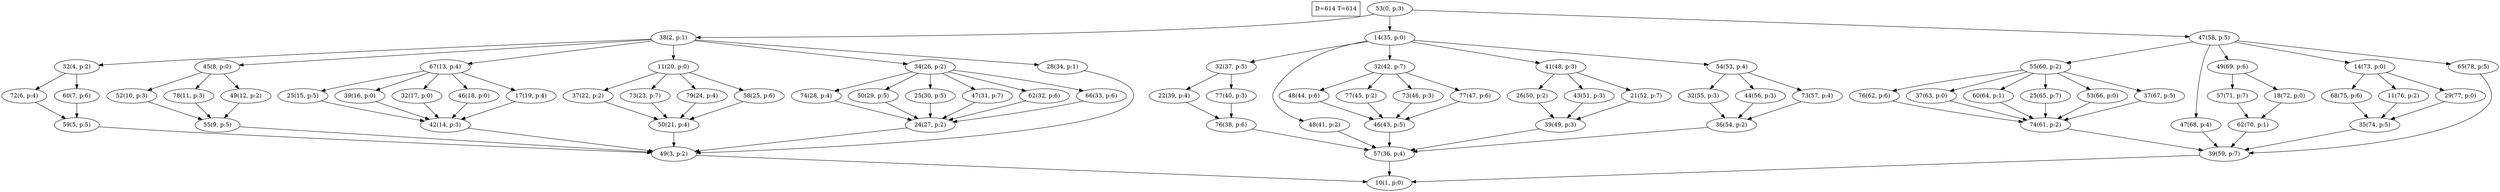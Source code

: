 digraph Task {
i [shape=box, label="D=614 T=614"]; 
0 [label="53(0, p:3)"];
1 [label="10(1, p:0)"];
2 [label="38(2, p:1)"];
3 [label="49(3, p:2)"];
4 [label="32(4, p:2)"];
5 [label="59(5, p:5)"];
6 [label="72(6, p:4)"];
7 [label="60(7, p:6)"];
8 [label="45(8, p:0)"];
9 [label="55(9, p:5)"];
10 [label="52(10, p:3)"];
11 [label="78(11, p:3)"];
12 [label="49(12, p:2)"];
13 [label="67(13, p:4)"];
14 [label="42(14, p:3)"];
15 [label="25(15, p:5)"];
16 [label="39(16, p:0)"];
17 [label="32(17, p:0)"];
18 [label="46(18, p:0)"];
19 [label="17(19, p:4)"];
20 [label="11(20, p:0)"];
21 [label="50(21, p:4)"];
22 [label="37(22, p:2)"];
23 [label="73(23, p:7)"];
24 [label="79(24, p:4)"];
25 [label="58(25, p:6)"];
26 [label="34(26, p:2)"];
27 [label="24(27, p:2)"];
28 [label="74(28, p:4)"];
29 [label="50(29, p:5)"];
30 [label="25(30, p:5)"];
31 [label="47(31, p:7)"];
32 [label="62(32, p:6)"];
33 [label="66(33, p:6)"];
34 [label="28(34, p:1)"];
35 [label="14(35, p:0)"];
36 [label="57(36, p:4)"];
37 [label="32(37, p:5)"];
38 [label="76(38, p:6)"];
39 [label="22(39, p:4)"];
40 [label="77(40, p:3)"];
41 [label="48(41, p:2)"];
42 [label="32(42, p:7)"];
43 [label="46(43, p:5)"];
44 [label="48(44, p:6)"];
45 [label="77(45, p:2)"];
46 [label="73(46, p:3)"];
47 [label="77(47, p:6)"];
48 [label="41(48, p:3)"];
49 [label="39(49, p:3)"];
50 [label="26(50, p:2)"];
51 [label="43(51, p:3)"];
52 [label="21(52, p:7)"];
53 [label="54(53, p:4)"];
54 [label="36(54, p:2)"];
55 [label="32(55, p:3)"];
56 [label="44(56, p:3)"];
57 [label="73(57, p:4)"];
58 [label="47(58, p:5)"];
59 [label="39(59, p:7)"];
60 [label="55(60, p:2)"];
61 [label="74(61, p:2)"];
62 [label="76(62, p:6)"];
63 [label="37(63, p:0)"];
64 [label="60(64, p:1)"];
65 [label="25(65, p:7)"];
66 [label="53(66, p:0)"];
67 [label="37(67, p:5)"];
68 [label="47(68, p:4)"];
69 [label="49(69, p:6)"];
70 [label="62(70, p:1)"];
71 [label="57(71, p:7)"];
72 [label="18(72, p:0)"];
73 [label="14(73, p:0)"];
74 [label="35(74, p:5)"];
75 [label="68(75, p:6)"];
76 [label="11(76, p:2)"];
77 [label="29(77, p:0)"];
78 [label="65(78, p:5)"];
0 -> 2;
0 -> 35;
0 -> 58;
2 -> 4;
2 -> 8;
2 -> 13;
2 -> 20;
2 -> 26;
2 -> 34;
3 -> 1;
4 -> 6;
4 -> 7;
5 -> 3;
6 -> 5;
7 -> 5;
8 -> 10;
8 -> 11;
8 -> 12;
9 -> 3;
10 -> 9;
11 -> 9;
12 -> 9;
13 -> 15;
13 -> 16;
13 -> 17;
13 -> 18;
13 -> 19;
14 -> 3;
15 -> 14;
16 -> 14;
17 -> 14;
18 -> 14;
19 -> 14;
20 -> 22;
20 -> 23;
20 -> 24;
20 -> 25;
21 -> 3;
22 -> 21;
23 -> 21;
24 -> 21;
25 -> 21;
26 -> 28;
26 -> 29;
26 -> 30;
26 -> 31;
26 -> 32;
26 -> 33;
27 -> 3;
28 -> 27;
29 -> 27;
30 -> 27;
31 -> 27;
32 -> 27;
33 -> 27;
34 -> 3;
35 -> 37;
35 -> 41;
35 -> 42;
35 -> 48;
35 -> 53;
36 -> 1;
37 -> 39;
37 -> 40;
38 -> 36;
39 -> 38;
40 -> 38;
41 -> 36;
42 -> 44;
42 -> 45;
42 -> 46;
42 -> 47;
43 -> 36;
44 -> 43;
45 -> 43;
46 -> 43;
47 -> 43;
48 -> 50;
48 -> 51;
48 -> 52;
49 -> 36;
50 -> 49;
51 -> 49;
52 -> 49;
53 -> 55;
53 -> 56;
53 -> 57;
54 -> 36;
55 -> 54;
56 -> 54;
57 -> 54;
58 -> 60;
58 -> 68;
58 -> 69;
58 -> 73;
58 -> 78;
59 -> 1;
60 -> 62;
60 -> 63;
60 -> 64;
60 -> 65;
60 -> 66;
60 -> 67;
61 -> 59;
62 -> 61;
63 -> 61;
64 -> 61;
65 -> 61;
66 -> 61;
67 -> 61;
68 -> 59;
69 -> 71;
69 -> 72;
70 -> 59;
71 -> 70;
72 -> 70;
73 -> 75;
73 -> 76;
73 -> 77;
74 -> 59;
75 -> 74;
76 -> 74;
77 -> 74;
78 -> 59;
}
